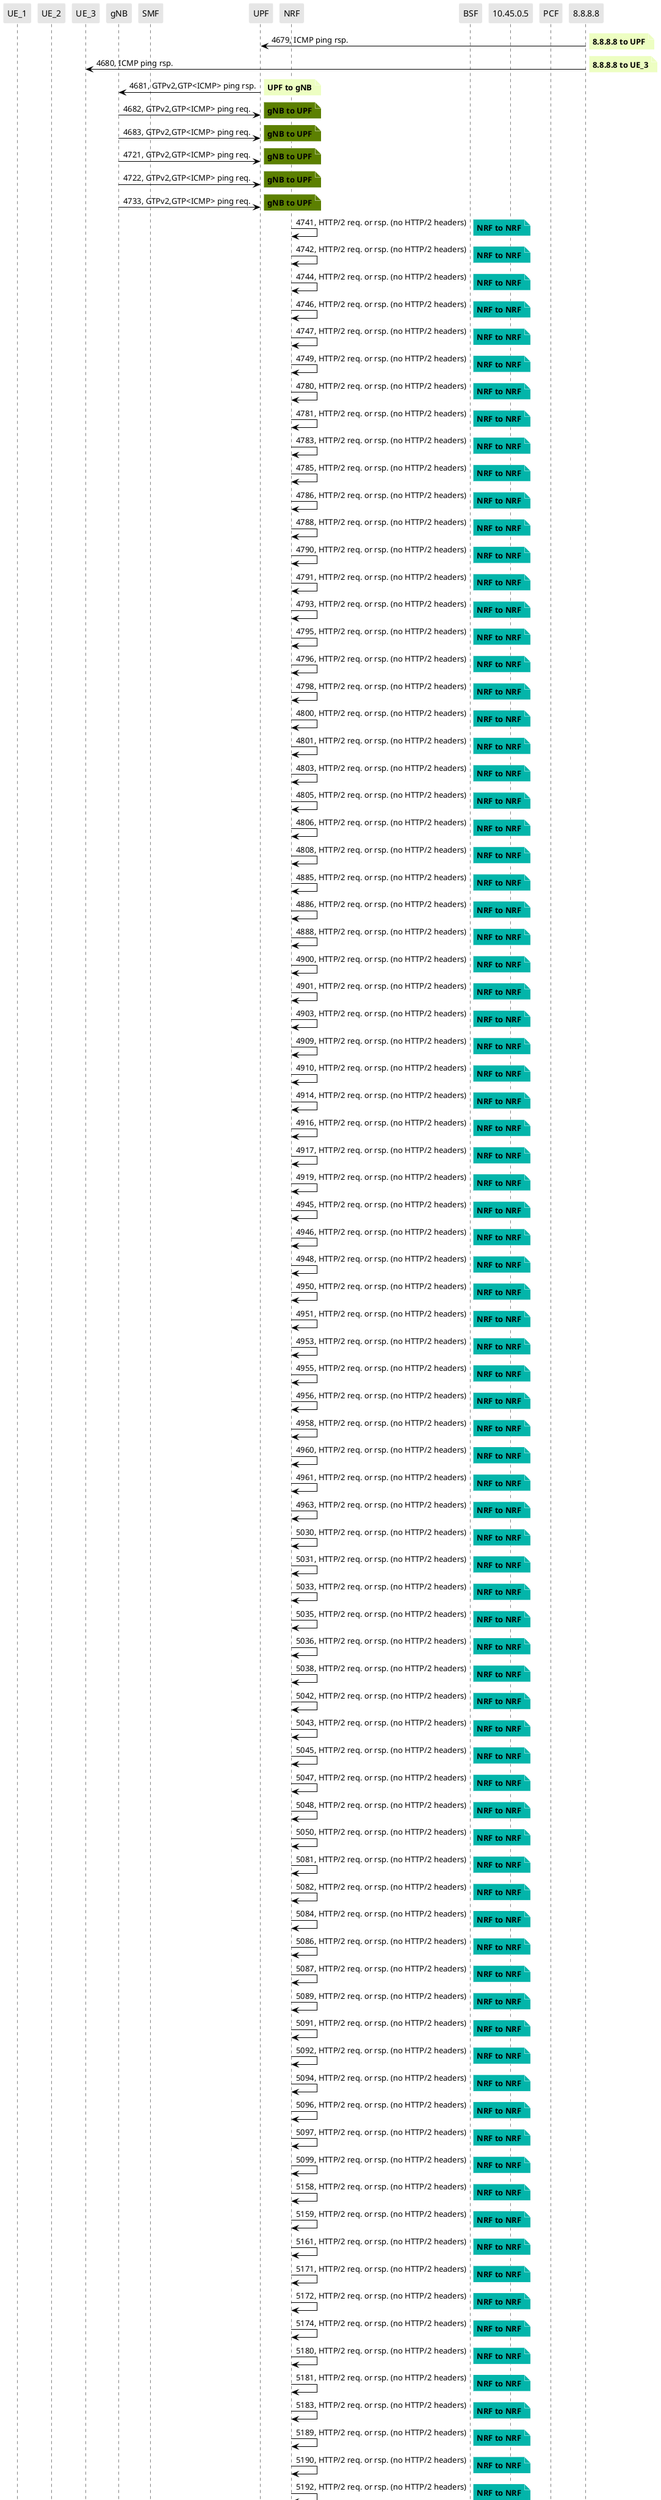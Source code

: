@startuml
skinparam shadowing false
skinparam NoteBorderColor white
skinparam sequence {
    ArrowColor black
    LifeLineBorderColor black
    LifeLineBackgroundColor black
    ParticipantBorderColor white
    ParticipantBackgroundColor #e6e6e6
}
participant "UE_1"
participant "UE_2"
participant "UE_3"
participant "gNB"
participant "SMF"
participant "UPF"
participant "NRF"
participant "BSF"
participant "10.45.0.5"
participant "PCF"
participant "8.8.8.8"

"8.8.8.8" -> "UPF": 4679, ICMP ping rsp.

note right #EDFEC2
**8.8.8.8 to UPF**
end note

"8.8.8.8" -> "UE_3": 4680, ICMP ping rsp.

note right #EDFEC2
**8.8.8.8 to UE_3**
end note

"UPF" -> "gNB": 4681, GTPv2,GTP<ICMP> ping rsp.

note right #EDFEC2
**UPF to gNB**
end note

"gNB" -> "UPF": 4682, GTPv2,GTP<ICMP> ping req.

note right #5C8001
**gNB to UPF**
end note

"gNB" -> "UPF": 4683, GTPv2,GTP<ICMP> ping req.

note right #5C8001
**gNB to UPF**
end note

"gNB" -> "UPF": 4721, GTPv2,GTP<ICMP> ping req.

note right #5C8001
**gNB to UPF**
end note

"gNB" -> "UPF": 4722, GTPv2,GTP<ICMP> ping req.

note right #5C8001
**gNB to UPF**
end note

"gNB" -> "UPF": 4733, GTPv2,GTP<ICMP> ping req.

note right #5C8001
**gNB to UPF**
end note

"NRF" -> "NRF": 4741, HTTP/2 req. or rsp. (no HTTP/2 headers)

note right #03B5AA
**NRF to NRF**
end note

"NRF" -> "NRF": 4742, HTTP/2 req. or rsp. (no HTTP/2 headers)

note right #03B5AA
**NRF to NRF**
end note

"NRF" -> "NRF": 4744, HTTP/2 req. or rsp. (no HTTP/2 headers)

note right #03B5AA
**NRF to NRF**
end note

"NRF" -> "NRF": 4746, HTTP/2 req. or rsp. (no HTTP/2 headers)

note right #03B5AA
**NRF to NRF**
end note

"NRF" -> "NRF": 4747, HTTP/2 req. or rsp. (no HTTP/2 headers)

note right #03B5AA
**NRF to NRF**
end note

"NRF" -> "NRF": 4749, HTTP/2 req. or rsp. (no HTTP/2 headers)

note right #03B5AA
**NRF to NRF**
end note

"NRF" -> "NRF": 4780, HTTP/2 req. or rsp. (no HTTP/2 headers)

note right #03B5AA
**NRF to NRF**
end note

"NRF" -> "NRF": 4781, HTTP/2 req. or rsp. (no HTTP/2 headers)

note right #03B5AA
**NRF to NRF**
end note

"NRF" -> "NRF": 4783, HTTP/2 req. or rsp. (no HTTP/2 headers)

note right #03B5AA
**NRF to NRF**
end note

"NRF" -> "NRF": 4785, HTTP/2 req. or rsp. (no HTTP/2 headers)

note right #03B5AA
**NRF to NRF**
end note

"NRF" -> "NRF": 4786, HTTP/2 req. or rsp. (no HTTP/2 headers)

note right #03B5AA
**NRF to NRF**
end note

"NRF" -> "NRF": 4788, HTTP/2 req. or rsp. (no HTTP/2 headers)

note right #03B5AA
**NRF to NRF**
end note

"NRF" -> "NRF": 4790, HTTP/2 req. or rsp. (no HTTP/2 headers)

note right #03B5AA
**NRF to NRF**
end note

"NRF" -> "NRF": 4791, HTTP/2 req. or rsp. (no HTTP/2 headers)

note right #03B5AA
**NRF to NRF**
end note

"NRF" -> "NRF": 4793, HTTP/2 req. or rsp. (no HTTP/2 headers)

note right #03B5AA
**NRF to NRF**
end note

"NRF" -> "NRF": 4795, HTTP/2 req. or rsp. (no HTTP/2 headers)

note right #03B5AA
**NRF to NRF**
end note

"NRF" -> "NRF": 4796, HTTP/2 req. or rsp. (no HTTP/2 headers)

note right #03B5AA
**NRF to NRF**
end note

"NRF" -> "NRF": 4798, HTTP/2 req. or rsp. (no HTTP/2 headers)

note right #03B5AA
**NRF to NRF**
end note

"NRF" -> "NRF": 4800, HTTP/2 req. or rsp. (no HTTP/2 headers)

note right #03B5AA
**NRF to NRF**
end note

"NRF" -> "NRF": 4801, HTTP/2 req. or rsp. (no HTTP/2 headers)

note right #03B5AA
**NRF to NRF**
end note

"NRF" -> "NRF": 4803, HTTP/2 req. or rsp. (no HTTP/2 headers)

note right #03B5AA
**NRF to NRF**
end note

"NRF" -> "NRF": 4805, HTTP/2 req. or rsp. (no HTTP/2 headers)

note right #03B5AA
**NRF to NRF**
end note

"NRF" -> "NRF": 4806, HTTP/2 req. or rsp. (no HTTP/2 headers)

note right #03B5AA
**NRF to NRF**
end note

"NRF" -> "NRF": 4808, HTTP/2 req. or rsp. (no HTTP/2 headers)

note right #03B5AA
**NRF to NRF**
end note

"NRF" -> "NRF": 4885, HTTP/2 req. or rsp. (no HTTP/2 headers)

note right #03B5AA
**NRF to NRF**
end note

"NRF" -> "NRF": 4886, HTTP/2 req. or rsp. (no HTTP/2 headers)

note right #03B5AA
**NRF to NRF**
end note

"NRF" -> "NRF": 4888, HTTP/2 req. or rsp. (no HTTP/2 headers)

note right #03B5AA
**NRF to NRF**
end note

"NRF" -> "NRF": 4900, HTTP/2 req. or rsp. (no HTTP/2 headers)

note right #03B5AA
**NRF to NRF**
end note

"NRF" -> "NRF": 4901, HTTP/2 req. or rsp. (no HTTP/2 headers)

note right #03B5AA
**NRF to NRF**
end note

"NRF" -> "NRF": 4903, HTTP/2 req. or rsp. (no HTTP/2 headers)

note right #03B5AA
**NRF to NRF**
end note

"NRF" -> "NRF": 4909, HTTP/2 req. or rsp. (no HTTP/2 headers)

note right #03B5AA
**NRF to NRF**
end note

"NRF" -> "NRF": 4910, HTTP/2 req. or rsp. (no HTTP/2 headers)

note right #03B5AA
**NRF to NRF**
end note

"NRF" -> "NRF": 4914, HTTP/2 req. or rsp. (no HTTP/2 headers)

note right #03B5AA
**NRF to NRF**
end note

"NRF" -> "NRF": 4916, HTTP/2 req. or rsp. (no HTTP/2 headers)

note right #03B5AA
**NRF to NRF**
end note

"NRF" -> "NRF": 4917, HTTP/2 req. or rsp. (no HTTP/2 headers)

note right #03B5AA
**NRF to NRF**
end note

"NRF" -> "NRF": 4919, HTTP/2 req. or rsp. (no HTTP/2 headers)

note right #03B5AA
**NRF to NRF**
end note

"NRF" -> "NRF": 4945, HTTP/2 req. or rsp. (no HTTP/2 headers)

note right #03B5AA
**NRF to NRF**
end note

"NRF" -> "NRF": 4946, HTTP/2 req. or rsp. (no HTTP/2 headers)

note right #03B5AA
**NRF to NRF**
end note

"NRF" -> "NRF": 4948, HTTP/2 req. or rsp. (no HTTP/2 headers)

note right #03B5AA
**NRF to NRF**
end note

"NRF" -> "NRF": 4950, HTTP/2 req. or rsp. (no HTTP/2 headers)

note right #03B5AA
**NRF to NRF**
end note

"NRF" -> "NRF": 4951, HTTP/2 req. or rsp. (no HTTP/2 headers)

note right #03B5AA
**NRF to NRF**
end note

"NRF" -> "NRF": 4953, HTTP/2 req. or rsp. (no HTTP/2 headers)

note right #03B5AA
**NRF to NRF**
end note

"NRF" -> "NRF": 4955, HTTP/2 req. or rsp. (no HTTP/2 headers)

note right #03B5AA
**NRF to NRF**
end note

"NRF" -> "NRF": 4956, HTTP/2 req. or rsp. (no HTTP/2 headers)

note right #03B5AA
**NRF to NRF**
end note

"NRF" -> "NRF": 4958, HTTP/2 req. or rsp. (no HTTP/2 headers)

note right #03B5AA
**NRF to NRF**
end note

"NRF" -> "NRF": 4960, HTTP/2 req. or rsp. (no HTTP/2 headers)

note right #03B5AA
**NRF to NRF**
end note

"NRF" -> "NRF": 4961, HTTP/2 req. or rsp. (no HTTP/2 headers)

note right #03B5AA
**NRF to NRF**
end note

"NRF" -> "NRF": 4963, HTTP/2 req. or rsp. (no HTTP/2 headers)

note right #03B5AA
**NRF to NRF**
end note

"NRF" -> "NRF": 5030, HTTP/2 req. or rsp. (no HTTP/2 headers)

note right #03B5AA
**NRF to NRF**
end note

"NRF" -> "NRF": 5031, HTTP/2 req. or rsp. (no HTTP/2 headers)

note right #03B5AA
**NRF to NRF**
end note

"NRF" -> "NRF": 5033, HTTP/2 req. or rsp. (no HTTP/2 headers)

note right #03B5AA
**NRF to NRF**
end note

"NRF" -> "NRF": 5035, HTTP/2 req. or rsp. (no HTTP/2 headers)

note right #03B5AA
**NRF to NRF**
end note

"NRF" -> "NRF": 5036, HTTP/2 req. or rsp. (no HTTP/2 headers)

note right #03B5AA
**NRF to NRF**
end note

"NRF" -> "NRF": 5038, HTTP/2 req. or rsp. (no HTTP/2 headers)

note right #03B5AA
**NRF to NRF**
end note

"NRF" -> "NRF": 5042, HTTP/2 req. or rsp. (no HTTP/2 headers)

note right #03B5AA
**NRF to NRF**
end note

"NRF" -> "NRF": 5043, HTTP/2 req. or rsp. (no HTTP/2 headers)

note right #03B5AA
**NRF to NRF**
end note

"NRF" -> "NRF": 5045, HTTP/2 req. or rsp. (no HTTP/2 headers)

note right #03B5AA
**NRF to NRF**
end note

"NRF" -> "NRF": 5047, HTTP/2 req. or rsp. (no HTTP/2 headers)

note right #03B5AA
**NRF to NRF**
end note

"NRF" -> "NRF": 5048, HTTP/2 req. or rsp. (no HTTP/2 headers)

note right #03B5AA
**NRF to NRF**
end note

"NRF" -> "NRF": 5050, HTTP/2 req. or rsp. (no HTTP/2 headers)

note right #03B5AA
**NRF to NRF**
end note

"NRF" -> "NRF": 5081, HTTP/2 req. or rsp. (no HTTP/2 headers)

note right #03B5AA
**NRF to NRF**
end note

"NRF" -> "NRF": 5082, HTTP/2 req. or rsp. (no HTTP/2 headers)

note right #03B5AA
**NRF to NRF**
end note

"NRF" -> "NRF": 5084, HTTP/2 req. or rsp. (no HTTP/2 headers)

note right #03B5AA
**NRF to NRF**
end note

"NRF" -> "NRF": 5086, HTTP/2 req. or rsp. (no HTTP/2 headers)

note right #03B5AA
**NRF to NRF**
end note

"NRF" -> "NRF": 5087, HTTP/2 req. or rsp. (no HTTP/2 headers)

note right #03B5AA
**NRF to NRF**
end note

"NRF" -> "NRF": 5089, HTTP/2 req. or rsp. (no HTTP/2 headers)

note right #03B5AA
**NRF to NRF**
end note

"NRF" -> "NRF": 5091, HTTP/2 req. or rsp. (no HTTP/2 headers)

note right #03B5AA
**NRF to NRF**
end note

"NRF" -> "NRF": 5092, HTTP/2 req. or rsp. (no HTTP/2 headers)

note right #03B5AA
**NRF to NRF**
end note

"NRF" -> "NRF": 5094, HTTP/2 req. or rsp. (no HTTP/2 headers)

note right #03B5AA
**NRF to NRF**
end note

"NRF" -> "NRF": 5096, HTTP/2 req. or rsp. (no HTTP/2 headers)

note right #03B5AA
**NRF to NRF**
end note

"NRF" -> "NRF": 5097, HTTP/2 req. or rsp. (no HTTP/2 headers)

note right #03B5AA
**NRF to NRF**
end note

"NRF" -> "NRF": 5099, HTTP/2 req. or rsp. (no HTTP/2 headers)

note right #03B5AA
**NRF to NRF**
end note

"NRF" -> "NRF": 5158, HTTP/2 req. or rsp. (no HTTP/2 headers)

note right #03B5AA
**NRF to NRF**
end note

"NRF" -> "NRF": 5159, HTTP/2 req. or rsp. (no HTTP/2 headers)

note right #03B5AA
**NRF to NRF**
end note

"NRF" -> "NRF": 5161, HTTP/2 req. or rsp. (no HTTP/2 headers)

note right #03B5AA
**NRF to NRF**
end note

"NRF" -> "NRF": 5171, HTTP/2 req. or rsp. (no HTTP/2 headers)

note right #03B5AA
**NRF to NRF**
end note

"NRF" -> "NRF": 5172, HTTP/2 req. or rsp. (no HTTP/2 headers)

note right #03B5AA
**NRF to NRF**
end note

"NRF" -> "NRF": 5174, HTTP/2 req. or rsp. (no HTTP/2 headers)

note right #03B5AA
**NRF to NRF**
end note

"NRF" -> "NRF": 5180, HTTP/2 req. or rsp. (no HTTP/2 headers)

note right #03B5AA
**NRF to NRF**
end note

"NRF" -> "NRF": 5181, HTTP/2 req. or rsp. (no HTTP/2 headers)

note right #03B5AA
**NRF to NRF**
end note

"NRF" -> "NRF": 5183, HTTP/2 req. or rsp. (no HTTP/2 headers)

note right #03B5AA
**NRF to NRF**
end note

"NRF" -> "NRF": 5189, HTTP/2 req. or rsp. (no HTTP/2 headers)

note right #03B5AA
**NRF to NRF**
end note

"NRF" -> "NRF": 5190, HTTP/2 req. or rsp. (no HTTP/2 headers)

note right #03B5AA
**NRF to NRF**
end note

"NRF" -> "NRF": 5192, HTTP/2 req. or rsp. (no HTTP/2 headers)

note right #03B5AA
**NRF to NRF**
end note

"NRF" -> "NRF": 5199, HTTP/2 req. or rsp. (no HTTP/2 headers)

note right #03B5AA
**NRF to NRF**
end note

"NRF" -> "NRF": 5200, HTTP/2 req. or rsp. (no HTTP/2 headers)

note right #03B5AA
**NRF to NRF**
end note

"NRF" -> "NRF": 5202, HTTP/2 req. or rsp. (no HTTP/2 headers)

note right #03B5AA
**NRF to NRF**
end note

"NRF" -> "NRF": 5228, HTTP/2 req. or rsp. (no HTTP/2 headers)

note right #03B5AA
**NRF to NRF**
end note

"NRF" -> "NRF": 5229, HTTP/2 req. or rsp. (no HTTP/2 headers)

note right #03B5AA
**NRF to NRF**
end note

"NRF" -> "NRF": 5231, HTTP/2 req. or rsp. (no HTTP/2 headers)

note right #03B5AA
**NRF to NRF**
end note

"NRF" -> "NRF": 5233, HTTP/2 req. or rsp. (no HTTP/2 headers)

note right #03B5AA
**NRF to NRF**
end note

"NRF" -> "NRF": 5234, HTTP/2 req. or rsp. (no HTTP/2 headers)

note right #03B5AA
**NRF to NRF**
end note

@enduml
